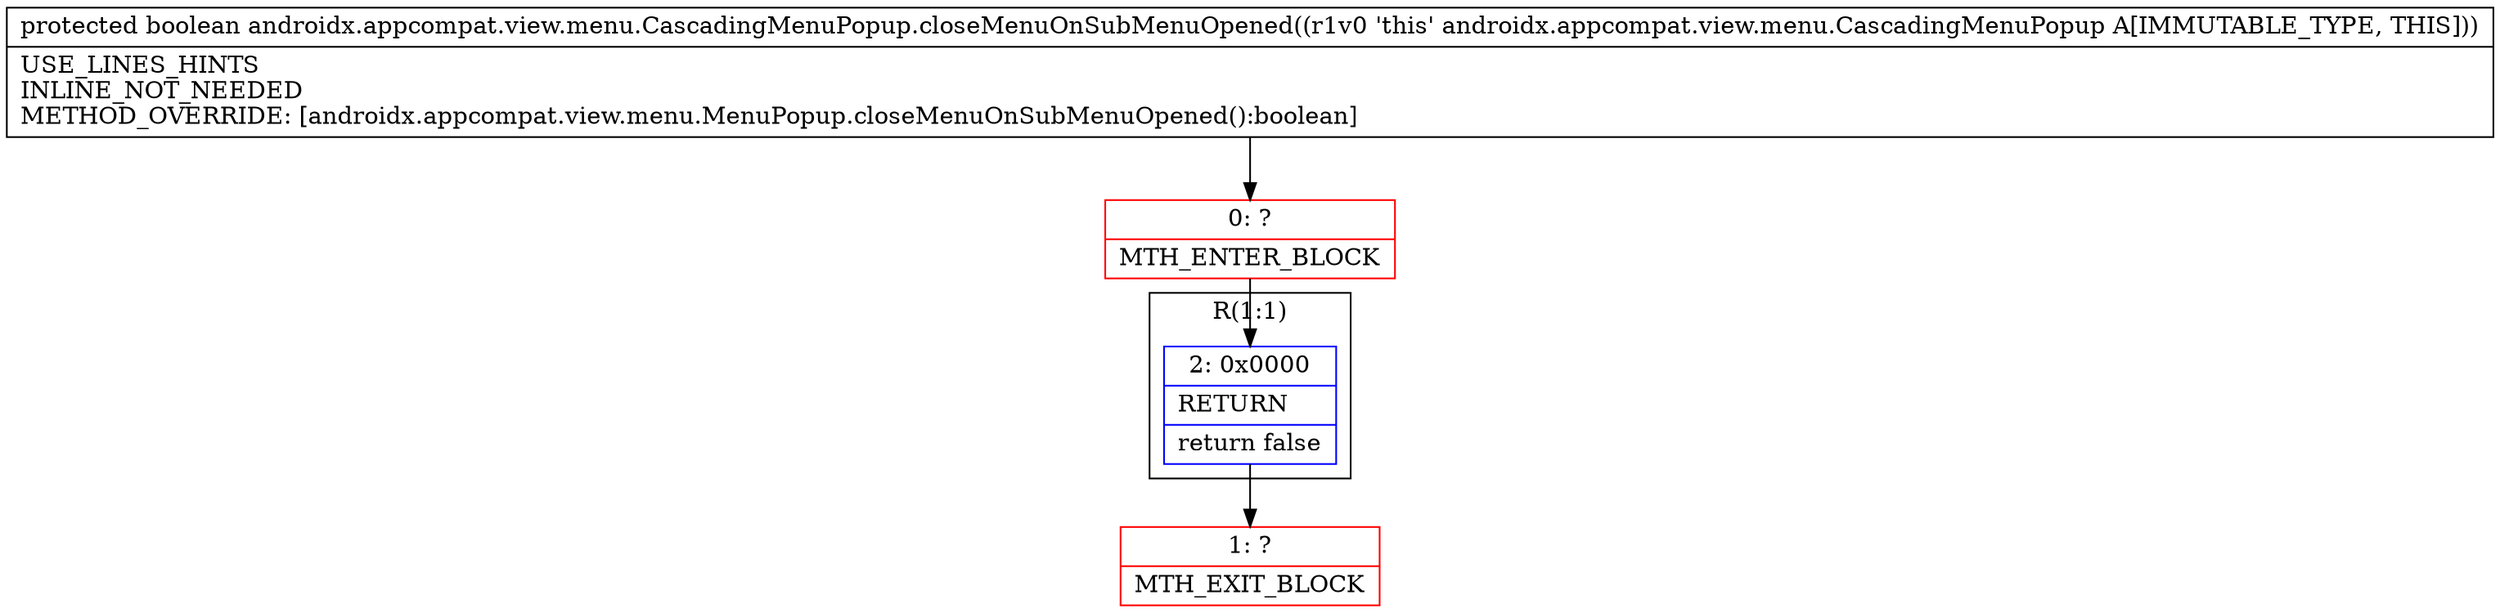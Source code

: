 digraph "CFG forandroidx.appcompat.view.menu.CascadingMenuPopup.closeMenuOnSubMenuOpened()Z" {
subgraph cluster_Region_1080884979 {
label = "R(1:1)";
node [shape=record,color=blue];
Node_2 [shape=record,label="{2\:\ 0x0000|RETURN\l|return false\l}"];
}
Node_0 [shape=record,color=red,label="{0\:\ ?|MTH_ENTER_BLOCK\l}"];
Node_1 [shape=record,color=red,label="{1\:\ ?|MTH_EXIT_BLOCK\l}"];
MethodNode[shape=record,label="{protected boolean androidx.appcompat.view.menu.CascadingMenuPopup.closeMenuOnSubMenuOpened((r1v0 'this' androidx.appcompat.view.menu.CascadingMenuPopup A[IMMUTABLE_TYPE, THIS]))  | USE_LINES_HINTS\lINLINE_NOT_NEEDED\lMETHOD_OVERRIDE: [androidx.appcompat.view.menu.MenuPopup.closeMenuOnSubMenuOpened():boolean]\l}"];
MethodNode -> Node_0;Node_2 -> Node_1;
Node_0 -> Node_2;
}

